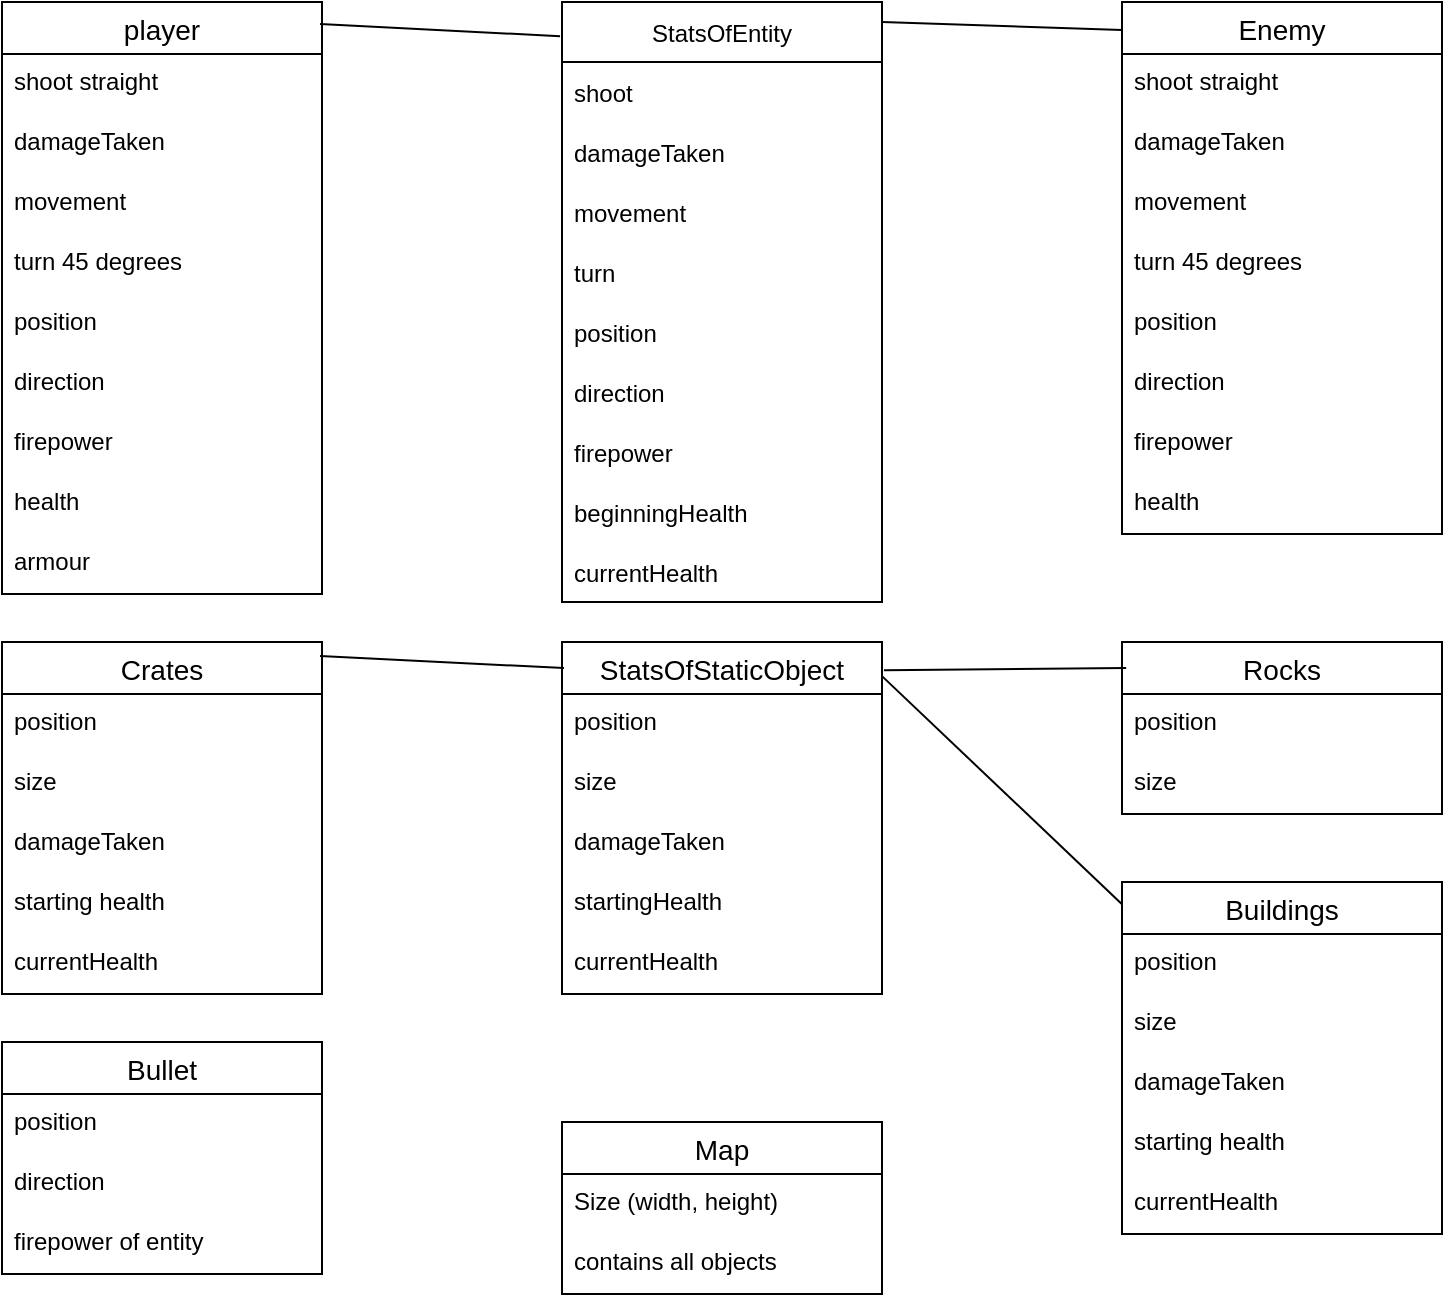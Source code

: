 <mxfile version="16.6.1" type="device"><diagram id="hDjbYFd-A42VZt4xNcgr" name="Page-1"><mxGraphModel dx="1781" dy="764" grid="1" gridSize="10" guides="1" tooltips="1" connect="1" arrows="1" fold="1" page="0" pageScale="1" pageWidth="827" pageHeight="1169" math="0" shadow="0"><root><mxCell id="0"/><mxCell id="1" parent="0"/><mxCell id="7H8iXrDLmQpspiwA8b0E-1" value="player" style="swimlane;fontStyle=0;childLayout=stackLayout;horizontal=1;startSize=26;horizontalStack=0;resizeParent=1;resizeParentMax=0;resizeLast=0;collapsible=1;marginBottom=0;align=center;fontSize=14;" parent="1" vertex="1"><mxGeometry x="-160" y="40" width="160" height="296" as="geometry"/></mxCell><mxCell id="7H8iXrDLmQpspiwA8b0E-4" value="shoot straight" style="text;strokeColor=none;fillColor=none;spacingLeft=4;spacingRight=4;overflow=hidden;rotatable=0;points=[[0,0.5],[1,0.5]];portConstraint=eastwest;fontSize=12;" parent="7H8iXrDLmQpspiwA8b0E-1" vertex="1"><mxGeometry y="26" width="160" height="30" as="geometry"/></mxCell><mxCell id="7H8iXrDLmQpspiwA8b0E-5" value="damageTaken" style="text;strokeColor=none;fillColor=none;spacingLeft=4;spacingRight=4;overflow=hidden;rotatable=0;points=[[0,0.5],[1,0.5]];portConstraint=eastwest;fontSize=12;" parent="7H8iXrDLmQpspiwA8b0E-1" vertex="1"><mxGeometry y="56" width="160" height="30" as="geometry"/></mxCell><mxCell id="7H8iXrDLmQpspiwA8b0E-94" value="movement" style="text;strokeColor=none;fillColor=none;spacingLeft=4;spacingRight=4;overflow=hidden;rotatable=0;points=[[0,0.5],[1,0.5]];portConstraint=eastwest;fontSize=12;" parent="7H8iXrDLmQpspiwA8b0E-1" vertex="1"><mxGeometry y="86" width="160" height="30" as="geometry"/></mxCell><mxCell id="7H8iXrDLmQpspiwA8b0E-96" value="turn 45 degrees" style="text;strokeColor=none;fillColor=none;spacingLeft=4;spacingRight=4;overflow=hidden;rotatable=0;points=[[0,0.5],[1,0.5]];portConstraint=eastwest;fontSize=12;" parent="7H8iXrDLmQpspiwA8b0E-1" vertex="1"><mxGeometry y="116" width="160" height="30" as="geometry"/></mxCell><mxCell id="7H8iXrDLmQpspiwA8b0E-98" value="position" style="text;strokeColor=none;fillColor=none;spacingLeft=4;spacingRight=4;overflow=hidden;rotatable=0;points=[[0,0.5],[1,0.5]];portConstraint=eastwest;fontSize=12;" parent="7H8iXrDLmQpspiwA8b0E-1" vertex="1"><mxGeometry y="146" width="160" height="30" as="geometry"/></mxCell><mxCell id="7H8iXrDLmQpspiwA8b0E-100" value="direction" style="text;strokeColor=none;fillColor=none;spacingLeft=4;spacingRight=4;overflow=hidden;rotatable=0;points=[[0,0.5],[1,0.5]];portConstraint=eastwest;fontSize=12;" parent="7H8iXrDLmQpspiwA8b0E-1" vertex="1"><mxGeometry y="176" width="160" height="30" as="geometry"/></mxCell><mxCell id="7H8iXrDLmQpspiwA8b0E-102" value="firepower" style="text;strokeColor=none;fillColor=none;spacingLeft=4;spacingRight=4;overflow=hidden;rotatable=0;points=[[0,0.5],[1,0.5]];portConstraint=eastwest;fontSize=12;" parent="7H8iXrDLmQpspiwA8b0E-1" vertex="1"><mxGeometry y="206" width="160" height="30" as="geometry"/></mxCell><mxCell id="7H8iXrDLmQpspiwA8b0E-104" value="health" style="text;strokeColor=none;fillColor=none;spacingLeft=4;spacingRight=4;overflow=hidden;rotatable=0;points=[[0,0.5],[1,0.5]];portConstraint=eastwest;fontSize=12;" parent="7H8iXrDLmQpspiwA8b0E-1" vertex="1"><mxGeometry y="236" width="160" height="30" as="geometry"/></mxCell><mxCell id="7H8iXrDLmQpspiwA8b0E-9" value="armour" style="text;strokeColor=none;fillColor=none;spacingLeft=4;spacingRight=4;overflow=hidden;rotatable=0;points=[[0,0.5],[1,0.5]];portConstraint=eastwest;fontSize=12;" parent="7H8iXrDLmQpspiwA8b0E-1" vertex="1"><mxGeometry y="266" width="160" height="30" as="geometry"/></mxCell><mxCell id="7H8iXrDLmQpspiwA8b0E-11" value="Enemy" style="swimlane;fontStyle=0;childLayout=stackLayout;horizontal=1;startSize=26;horizontalStack=0;resizeParent=1;resizeParentMax=0;resizeLast=0;collapsible=1;marginBottom=0;align=center;fontSize=14;" parent="1" vertex="1"><mxGeometry x="400" y="40" width="160" height="266" as="geometry"/></mxCell><mxCell id="7H8iXrDLmQpspiwA8b0E-14" value="shoot straight" style="text;strokeColor=none;fillColor=none;spacingLeft=4;spacingRight=4;overflow=hidden;rotatable=0;points=[[0,0.5],[1,0.5]];portConstraint=eastwest;fontSize=12;" parent="7H8iXrDLmQpspiwA8b0E-11" vertex="1"><mxGeometry y="26" width="160" height="30" as="geometry"/></mxCell><mxCell id="7H8iXrDLmQpspiwA8b0E-15" value="damageTaken" style="text;strokeColor=none;fillColor=none;spacingLeft=4;spacingRight=4;overflow=hidden;rotatable=0;points=[[0,0.5],[1,0.5]];portConstraint=eastwest;fontSize=12;" parent="7H8iXrDLmQpspiwA8b0E-11" vertex="1"><mxGeometry y="56" width="160" height="30" as="geometry"/></mxCell><mxCell id="7H8iXrDLmQpspiwA8b0E-95" value="movement" style="text;strokeColor=none;fillColor=none;spacingLeft=4;spacingRight=4;overflow=hidden;rotatable=0;points=[[0,0.5],[1,0.5]];portConstraint=eastwest;fontSize=12;" parent="7H8iXrDLmQpspiwA8b0E-11" vertex="1"><mxGeometry y="86" width="160" height="30" as="geometry"/></mxCell><mxCell id="7H8iXrDLmQpspiwA8b0E-97" value="turn 45 degrees" style="text;strokeColor=none;fillColor=none;spacingLeft=4;spacingRight=4;overflow=hidden;rotatable=0;points=[[0,0.5],[1,0.5]];portConstraint=eastwest;fontSize=12;" parent="7H8iXrDLmQpspiwA8b0E-11" vertex="1"><mxGeometry y="116" width="160" height="30" as="geometry"/></mxCell><mxCell id="7H8iXrDLmQpspiwA8b0E-99" value="position" style="text;strokeColor=none;fillColor=none;spacingLeft=4;spacingRight=4;overflow=hidden;rotatable=0;points=[[0,0.5],[1,0.5]];portConstraint=eastwest;fontSize=12;" parent="7H8iXrDLmQpspiwA8b0E-11" vertex="1"><mxGeometry y="146" width="160" height="30" as="geometry"/></mxCell><mxCell id="7H8iXrDLmQpspiwA8b0E-101" value="direction" style="text;strokeColor=none;fillColor=none;spacingLeft=4;spacingRight=4;overflow=hidden;rotatable=0;points=[[0,0.5],[1,0.5]];portConstraint=eastwest;fontSize=12;" parent="7H8iXrDLmQpspiwA8b0E-11" vertex="1"><mxGeometry y="176" width="160" height="30" as="geometry"/></mxCell><mxCell id="7H8iXrDLmQpspiwA8b0E-103" value="firepower" style="text;strokeColor=none;fillColor=none;spacingLeft=4;spacingRight=4;overflow=hidden;rotatable=0;points=[[0,0.5],[1,0.5]];portConstraint=eastwest;fontSize=12;" parent="7H8iXrDLmQpspiwA8b0E-11" vertex="1"><mxGeometry y="206" width="160" height="30" as="geometry"/></mxCell><mxCell id="7H8iXrDLmQpspiwA8b0E-105" value="health" style="text;strokeColor=none;fillColor=none;spacingLeft=4;spacingRight=4;overflow=hidden;rotatable=0;points=[[0,0.5],[1,0.5]];portConstraint=eastwest;fontSize=12;" parent="7H8iXrDLmQpspiwA8b0E-11" vertex="1"><mxGeometry y="236" width="160" height="30" as="geometry"/></mxCell><mxCell id="7H8iXrDLmQpspiwA8b0E-20" value="Crates" style="swimlane;fontStyle=0;childLayout=stackLayout;horizontal=1;startSize=26;horizontalStack=0;resizeParent=1;resizeParentMax=0;resizeLast=0;collapsible=1;marginBottom=0;align=center;fontSize=14;" parent="1" vertex="1"><mxGeometry x="-160" y="360" width="160" height="176" as="geometry"/></mxCell><mxCell id="7H8iXrDLmQpspiwA8b0E-25" value="position" style="text;strokeColor=none;fillColor=none;spacingLeft=4;spacingRight=4;overflow=hidden;rotatable=0;points=[[0,0.5],[1,0.5]];portConstraint=eastwest;fontSize=12;" parent="7H8iXrDLmQpspiwA8b0E-20" vertex="1"><mxGeometry y="26" width="160" height="30" as="geometry"/></mxCell><mxCell id="7H8iXrDLmQpspiwA8b0E-26" value="size" style="text;strokeColor=none;fillColor=none;spacingLeft=4;spacingRight=4;overflow=hidden;rotatable=0;points=[[0,0.5],[1,0.5]];portConstraint=eastwest;fontSize=12;" parent="7H8iXrDLmQpspiwA8b0E-20" vertex="1"><mxGeometry y="56" width="160" height="30" as="geometry"/></mxCell><mxCell id="7H8iXrDLmQpspiwA8b0E-24" value="damageTaken" style="text;strokeColor=none;fillColor=none;spacingLeft=4;spacingRight=4;overflow=hidden;rotatable=0;points=[[0,0.5],[1,0.5]];portConstraint=eastwest;fontSize=12;" parent="7H8iXrDLmQpspiwA8b0E-20" vertex="1"><mxGeometry y="86" width="160" height="30" as="geometry"/></mxCell><mxCell id="7H8iXrDLmQpspiwA8b0E-27" value="starting health" style="text;strokeColor=none;fillColor=none;spacingLeft=4;spacingRight=4;overflow=hidden;rotatable=0;points=[[0,0.5],[1,0.5]];portConstraint=eastwest;fontSize=12;" parent="7H8iXrDLmQpspiwA8b0E-20" vertex="1"><mxGeometry y="116" width="160" height="30" as="geometry"/></mxCell><mxCell id="oGhqYZzuZNuhdvgympy7-28" value="currentHealth" style="text;strokeColor=none;fillColor=none;spacingLeft=4;spacingRight=4;overflow=hidden;rotatable=0;points=[[0,0.5],[1,0.5]];portConstraint=eastwest;fontSize=12;" vertex="1" parent="7H8iXrDLmQpspiwA8b0E-20"><mxGeometry y="146" width="160" height="30" as="geometry"/></mxCell><mxCell id="7H8iXrDLmQpspiwA8b0E-28" value="Buildings" style="swimlane;fontStyle=0;childLayout=stackLayout;horizontal=1;startSize=26;horizontalStack=0;resizeParent=1;resizeParentMax=0;resizeLast=0;collapsible=1;marginBottom=0;align=center;fontSize=14;" parent="1" vertex="1"><mxGeometry x="400" y="480" width="160" height="176" as="geometry"/></mxCell><mxCell id="7H8iXrDLmQpspiwA8b0E-30" value="position" style="text;strokeColor=none;fillColor=none;spacingLeft=4;spacingRight=4;overflow=hidden;rotatable=0;points=[[0,0.5],[1,0.5]];portConstraint=eastwest;fontSize=12;" parent="7H8iXrDLmQpspiwA8b0E-28" vertex="1"><mxGeometry y="26" width="160" height="30" as="geometry"/></mxCell><mxCell id="7H8iXrDLmQpspiwA8b0E-31" value="size" style="text;strokeColor=none;fillColor=none;spacingLeft=4;spacingRight=4;overflow=hidden;rotatable=0;points=[[0,0.5],[1,0.5]];portConstraint=eastwest;fontSize=12;" parent="7H8iXrDLmQpspiwA8b0E-28" vertex="1"><mxGeometry y="56" width="160" height="30" as="geometry"/></mxCell><mxCell id="7H8iXrDLmQpspiwA8b0E-29" value="damageTaken" style="text;strokeColor=none;fillColor=none;spacingLeft=4;spacingRight=4;overflow=hidden;rotatable=0;points=[[0,0.5],[1,0.5]];portConstraint=eastwest;fontSize=12;" parent="7H8iXrDLmQpspiwA8b0E-28" vertex="1"><mxGeometry y="86" width="160" height="30" as="geometry"/></mxCell><mxCell id="7H8iXrDLmQpspiwA8b0E-32" value="starting health" style="text;strokeColor=none;fillColor=none;spacingLeft=4;spacingRight=4;overflow=hidden;rotatable=0;points=[[0,0.5],[1,0.5]];portConstraint=eastwest;fontSize=12;" parent="7H8iXrDLmQpspiwA8b0E-28" vertex="1"><mxGeometry y="116" width="160" height="30" as="geometry"/></mxCell><mxCell id="oGhqYZzuZNuhdvgympy7-29" value="currentHealth" style="text;strokeColor=none;fillColor=none;spacingLeft=4;spacingRight=4;overflow=hidden;rotatable=0;points=[[0,0.5],[1,0.5]];portConstraint=eastwest;fontSize=12;" vertex="1" parent="7H8iXrDLmQpspiwA8b0E-28"><mxGeometry y="146" width="160" height="30" as="geometry"/></mxCell><mxCell id="7H8iXrDLmQpspiwA8b0E-33" value="Rocks" style="swimlane;fontStyle=0;childLayout=stackLayout;horizontal=1;startSize=26;horizontalStack=0;resizeParent=1;resizeParentMax=0;resizeLast=0;collapsible=1;marginBottom=0;align=center;fontSize=14;" parent="1" vertex="1"><mxGeometry x="400" y="360" width="160" height="86" as="geometry"/></mxCell><mxCell id="7H8iXrDLmQpspiwA8b0E-35" value="position" style="text;strokeColor=none;fillColor=none;spacingLeft=4;spacingRight=4;overflow=hidden;rotatable=0;points=[[0,0.5],[1,0.5]];portConstraint=eastwest;fontSize=12;" parent="7H8iXrDLmQpspiwA8b0E-33" vertex="1"><mxGeometry y="26" width="160" height="30" as="geometry"/></mxCell><mxCell id="7H8iXrDLmQpspiwA8b0E-36" value="size" style="text;strokeColor=none;fillColor=none;spacingLeft=4;spacingRight=4;overflow=hidden;rotatable=0;points=[[0,0.5],[1,0.5]];portConstraint=eastwest;fontSize=12;" parent="7H8iXrDLmQpspiwA8b0E-33" vertex="1"><mxGeometry y="56" width="160" height="30" as="geometry"/></mxCell><mxCell id="7H8iXrDLmQpspiwA8b0E-38" value="Bullet" style="swimlane;fontStyle=0;childLayout=stackLayout;horizontal=1;startSize=26;horizontalStack=0;resizeParent=1;resizeParentMax=0;resizeLast=0;collapsible=1;marginBottom=0;align=center;fontSize=14;" parent="1" vertex="1"><mxGeometry x="-160" y="560" width="160" height="116" as="geometry"/></mxCell><mxCell id="7H8iXrDLmQpspiwA8b0E-39" value="position" style="text;strokeColor=none;fillColor=none;spacingLeft=4;spacingRight=4;overflow=hidden;rotatable=0;points=[[0,0.5],[1,0.5]];portConstraint=eastwest;fontSize=12;" parent="7H8iXrDLmQpspiwA8b0E-38" vertex="1"><mxGeometry y="26" width="160" height="30" as="geometry"/></mxCell><mxCell id="7H8iXrDLmQpspiwA8b0E-41" value="direction" style="text;strokeColor=none;fillColor=none;spacingLeft=4;spacingRight=4;overflow=hidden;rotatable=0;points=[[0,0.5],[1,0.5]];portConstraint=eastwest;fontSize=12;" parent="7H8iXrDLmQpspiwA8b0E-38" vertex="1"><mxGeometry y="56" width="160" height="30" as="geometry"/></mxCell><mxCell id="7H8iXrDLmQpspiwA8b0E-42" value="firepower of entity" style="text;strokeColor=none;fillColor=none;spacingLeft=4;spacingRight=4;overflow=hidden;rotatable=0;points=[[0,0.5],[1,0.5]];portConstraint=eastwest;fontSize=12;" parent="7H8iXrDLmQpspiwA8b0E-38" vertex="1"><mxGeometry y="86" width="160" height="30" as="geometry"/></mxCell><mxCell id="7H8iXrDLmQpspiwA8b0E-43" value="Map" style="swimlane;fontStyle=0;childLayout=stackLayout;horizontal=1;startSize=26;horizontalStack=0;resizeParent=1;resizeParentMax=0;resizeLast=0;collapsible=1;marginBottom=0;align=center;fontSize=14;" parent="1" vertex="1"><mxGeometry x="120" y="600" width="160" height="86" as="geometry"/></mxCell><mxCell id="7H8iXrDLmQpspiwA8b0E-44" value="Size (width, height)" style="text;strokeColor=none;fillColor=none;spacingLeft=4;spacingRight=4;overflow=hidden;rotatable=0;points=[[0,0.5],[1,0.5]];portConstraint=eastwest;fontSize=12;" parent="7H8iXrDLmQpspiwA8b0E-43" vertex="1"><mxGeometry y="26" width="160" height="30" as="geometry"/></mxCell><mxCell id="7H8iXrDLmQpspiwA8b0E-45" value="contains all objects" style="text;strokeColor=none;fillColor=none;spacingLeft=4;spacingRight=4;overflow=hidden;rotatable=0;points=[[0,0.5],[1,0.5]];portConstraint=eastwest;fontSize=12;" parent="7H8iXrDLmQpspiwA8b0E-43" vertex="1"><mxGeometry y="56" width="160" height="30" as="geometry"/></mxCell><mxCell id="oGhqYZzuZNuhdvgympy7-1" value="StatsOfEntity" style="swimlane;fontStyle=0;childLayout=stackLayout;horizontal=1;startSize=30;horizontalStack=0;resizeParent=1;resizeParentMax=0;resizeLast=0;collapsible=1;marginBottom=0;" vertex="1" parent="1"><mxGeometry x="120" y="40" width="160" height="300" as="geometry"/></mxCell><mxCell id="oGhqYZzuZNuhdvgympy7-2" value="shoot" style="text;strokeColor=none;fillColor=none;align=left;verticalAlign=middle;spacingLeft=4;spacingRight=4;overflow=hidden;points=[[0,0.5],[1,0.5]];portConstraint=eastwest;rotatable=0;" vertex="1" parent="oGhqYZzuZNuhdvgympy7-1"><mxGeometry y="30" width="160" height="30" as="geometry"/></mxCell><mxCell id="oGhqYZzuZNuhdvgympy7-3" value="damageTaken" style="text;strokeColor=none;fillColor=none;align=left;verticalAlign=middle;spacingLeft=4;spacingRight=4;overflow=hidden;points=[[0,0.5],[1,0.5]];portConstraint=eastwest;rotatable=0;" vertex="1" parent="oGhqYZzuZNuhdvgympy7-1"><mxGeometry y="60" width="160" height="30" as="geometry"/></mxCell><mxCell id="oGhqYZzuZNuhdvgympy7-4" value="movement" style="text;strokeColor=none;fillColor=none;align=left;verticalAlign=middle;spacingLeft=4;spacingRight=4;overflow=hidden;points=[[0,0.5],[1,0.5]];portConstraint=eastwest;rotatable=0;" vertex="1" parent="oGhqYZzuZNuhdvgympy7-1"><mxGeometry y="90" width="160" height="30" as="geometry"/></mxCell><mxCell id="oGhqYZzuZNuhdvgympy7-12" value="turn" style="text;strokeColor=none;fillColor=none;align=left;verticalAlign=middle;spacingLeft=4;spacingRight=4;overflow=hidden;points=[[0,0.5],[1,0.5]];portConstraint=eastwest;rotatable=0;" vertex="1" parent="oGhqYZzuZNuhdvgympy7-1"><mxGeometry y="120" width="160" height="30" as="geometry"/></mxCell><mxCell id="oGhqYZzuZNuhdvgympy7-13" value="position" style="text;strokeColor=none;fillColor=none;align=left;verticalAlign=middle;spacingLeft=4;spacingRight=4;overflow=hidden;points=[[0,0.5],[1,0.5]];portConstraint=eastwest;rotatable=0;" vertex="1" parent="oGhqYZzuZNuhdvgympy7-1"><mxGeometry y="150" width="160" height="30" as="geometry"/></mxCell><mxCell id="oGhqYZzuZNuhdvgympy7-14" value="direction" style="text;strokeColor=none;fillColor=none;align=left;verticalAlign=middle;spacingLeft=4;spacingRight=4;overflow=hidden;points=[[0,0.5],[1,0.5]];portConstraint=eastwest;rotatable=0;" vertex="1" parent="oGhqYZzuZNuhdvgympy7-1"><mxGeometry y="180" width="160" height="30" as="geometry"/></mxCell><mxCell id="oGhqYZzuZNuhdvgympy7-15" value="firepower" style="text;strokeColor=none;fillColor=none;align=left;verticalAlign=middle;spacingLeft=4;spacingRight=4;overflow=hidden;points=[[0,0.5],[1,0.5]];portConstraint=eastwest;rotatable=0;" vertex="1" parent="oGhqYZzuZNuhdvgympy7-1"><mxGeometry y="210" width="160" height="30" as="geometry"/></mxCell><mxCell id="oGhqYZzuZNuhdvgympy7-16" value="beginningHealth" style="text;strokeColor=none;fillColor=none;align=left;verticalAlign=middle;spacingLeft=4;spacingRight=4;overflow=hidden;points=[[0,0.5],[1,0.5]];portConstraint=eastwest;rotatable=0;" vertex="1" parent="oGhqYZzuZNuhdvgympy7-1"><mxGeometry y="240" width="160" height="30" as="geometry"/></mxCell><mxCell id="oGhqYZzuZNuhdvgympy7-17" value="currentHealth" style="text;strokeColor=none;fillColor=none;align=left;verticalAlign=middle;spacingLeft=4;spacingRight=4;overflow=hidden;points=[[0,0.5],[1,0.5]];portConstraint=eastwest;rotatable=0;" vertex="1" parent="oGhqYZzuZNuhdvgympy7-1"><mxGeometry y="270" width="160" height="30" as="geometry"/></mxCell><mxCell id="oGhqYZzuZNuhdvgympy7-10" value="" style="endArrow=none;html=1;rounded=0;exitX=0.994;exitY=0.037;exitDx=0;exitDy=0;exitPerimeter=0;entryX=-0.006;entryY=0.057;entryDx=0;entryDy=0;entryPerimeter=0;" edge="1" parent="1" source="7H8iXrDLmQpspiwA8b0E-1" target="oGhqYZzuZNuhdvgympy7-1"><mxGeometry relative="1" as="geometry"><mxPoint x="30" y="210" as="sourcePoint"/><mxPoint x="190" y="210" as="targetPoint"/></mxGeometry></mxCell><mxCell id="oGhqYZzuZNuhdvgympy7-11" value="" style="endArrow=none;html=1;rounded=0;exitX=0.994;exitY=0.037;exitDx=0;exitDy=0;exitPerimeter=0;entryX=-0.006;entryY=0.125;entryDx=0;entryDy=0;entryPerimeter=0;" edge="1" parent="1"><mxGeometry relative="1" as="geometry"><mxPoint x="280.0" y="50.002" as="sourcePoint"/><mxPoint x="400.0" y="54.05" as="targetPoint"/></mxGeometry></mxCell><mxCell id="oGhqYZzuZNuhdvgympy7-18" value="StatsOfStaticObject" style="swimlane;fontStyle=0;childLayout=stackLayout;horizontal=1;startSize=26;horizontalStack=0;resizeParent=1;resizeParentMax=0;resizeLast=0;collapsible=1;marginBottom=0;align=center;fontSize=14;" vertex="1" parent="1"><mxGeometry x="120" y="360" width="160" height="176" as="geometry"/></mxCell><mxCell id="oGhqYZzuZNuhdvgympy7-19" value="position" style="text;strokeColor=none;fillColor=none;spacingLeft=4;spacingRight=4;overflow=hidden;rotatable=0;points=[[0,0.5],[1,0.5]];portConstraint=eastwest;fontSize=12;" vertex="1" parent="oGhqYZzuZNuhdvgympy7-18"><mxGeometry y="26" width="160" height="30" as="geometry"/></mxCell><mxCell id="oGhqYZzuZNuhdvgympy7-20" value="size" style="text;strokeColor=none;fillColor=none;spacingLeft=4;spacingRight=4;overflow=hidden;rotatable=0;points=[[0,0.5],[1,0.5]];portConstraint=eastwest;fontSize=12;" vertex="1" parent="oGhqYZzuZNuhdvgympy7-18"><mxGeometry y="56" width="160" height="30" as="geometry"/></mxCell><mxCell id="oGhqYZzuZNuhdvgympy7-22" value="damageTaken" style="text;strokeColor=none;fillColor=none;spacingLeft=4;spacingRight=4;overflow=hidden;rotatable=0;points=[[0,0.5],[1,0.5]];portConstraint=eastwest;fontSize=12;" vertex="1" parent="oGhqYZzuZNuhdvgympy7-18"><mxGeometry y="86" width="160" height="30" as="geometry"/></mxCell><mxCell id="oGhqYZzuZNuhdvgympy7-21" value="startingHealth" style="text;strokeColor=none;fillColor=none;spacingLeft=4;spacingRight=4;overflow=hidden;rotatable=0;points=[[0,0.5],[1,0.5]];portConstraint=eastwest;fontSize=12;" vertex="1" parent="oGhqYZzuZNuhdvgympy7-18"><mxGeometry y="116" width="160" height="30" as="geometry"/></mxCell><mxCell id="oGhqYZzuZNuhdvgympy7-27" value="currentHealth" style="text;strokeColor=none;fillColor=none;spacingLeft=4;spacingRight=4;overflow=hidden;rotatable=0;points=[[0,0.5],[1,0.5]];portConstraint=eastwest;fontSize=12;" vertex="1" parent="oGhqYZzuZNuhdvgympy7-18"><mxGeometry y="146" width="160" height="30" as="geometry"/></mxCell><mxCell id="oGhqYZzuZNuhdvgympy7-30" value="" style="endArrow=none;html=1;rounded=0;exitX=0.994;exitY=0.04;exitDx=0;exitDy=0;exitPerimeter=0;entryX=0.006;entryY=0.074;entryDx=0;entryDy=0;entryPerimeter=0;" edge="1" parent="1" source="7H8iXrDLmQpspiwA8b0E-20" target="oGhqYZzuZNuhdvgympy7-18"><mxGeometry relative="1" as="geometry"><mxPoint x="60" y="480" as="sourcePoint"/><mxPoint x="220" y="480" as="targetPoint"/></mxGeometry></mxCell><mxCell id="oGhqYZzuZNuhdvgympy7-31" value="" style="endArrow=none;html=1;rounded=0;exitX=1;exitY=0.097;exitDx=0;exitDy=0;exitPerimeter=0;entryX=0;entryY=0.063;entryDx=0;entryDy=0;entryPerimeter=0;" edge="1" parent="1" source="oGhqYZzuZNuhdvgympy7-18" target="7H8iXrDLmQpspiwA8b0E-28"><mxGeometry relative="1" as="geometry"><mxPoint x="279.0" y="530.002" as="sourcePoint"/><mxPoint x="400.0" y="532.994" as="targetPoint"/></mxGeometry></mxCell><mxCell id="oGhqYZzuZNuhdvgympy7-32" value="" style="endArrow=none;html=1;rounded=0;exitX=1.006;exitY=0.08;exitDx=0;exitDy=0;exitPerimeter=0;entryX=0.013;entryY=0.151;entryDx=0;entryDy=0;entryPerimeter=0;" edge="1" parent="1" source="oGhqYZzuZNuhdvgympy7-18" target="7H8iXrDLmQpspiwA8b0E-33"><mxGeometry relative="1" as="geometry"><mxPoint x="180" y="610" as="sourcePoint"/><mxPoint x="340" y="610" as="targetPoint"/></mxGeometry></mxCell></root></mxGraphModel></diagram></mxfile>